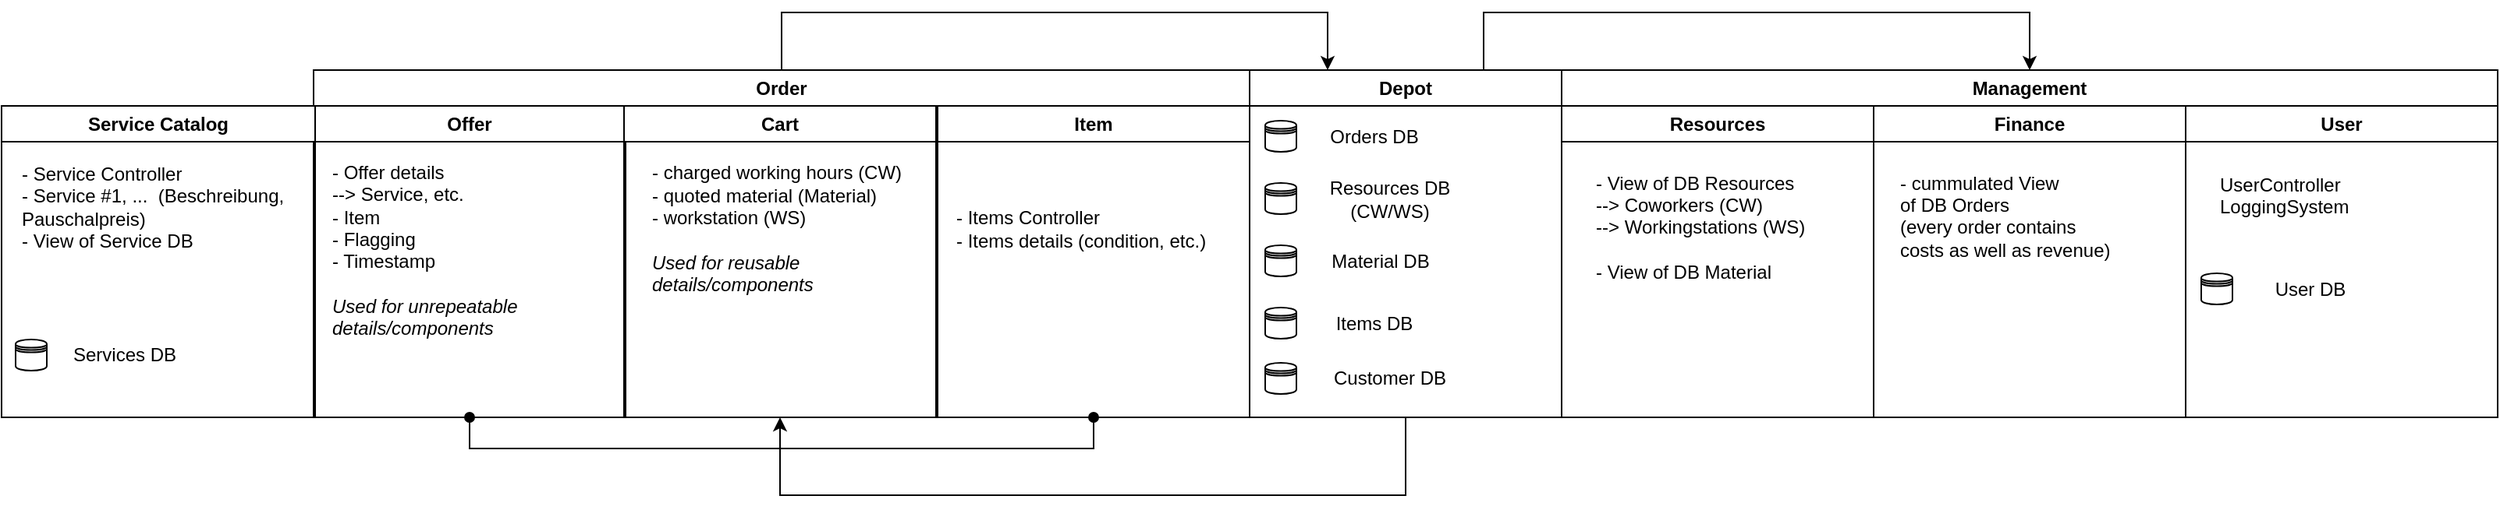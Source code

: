 <mxfile version="24.4.0" type="device" pages="3">
  <diagram id="wFE0QG_FPsp0jaGvCLVb" name="Componentdiagram">
    <mxGraphModel dx="2074" dy="1197" grid="1" gridSize="10" guides="1" tooltips="1" connect="1" arrows="1" fold="1" page="1" pageScale="1" pageWidth="1700" pageHeight="1100" math="0" shadow="0">
      <root>
        <mxCell id="0" />
        <mxCell id="1" parent="0" />
        <mxCell id="W1ltiJPSO07eua2l9TM8-40" style="edgeStyle=orthogonalEdgeStyle;rounded=0;orthogonalLoop=1;jettySize=auto;html=1;entryX=0.25;entryY=0;entryDx=0;entryDy=0;exitX=0.5;exitY=0;exitDx=0;exitDy=0;" parent="1" source="W1ltiJPSO07eua2l9TM8-48" target="W1ltiJPSO07eua2l9TM8-10" edge="1">
          <mxGeometry relative="1" as="geometry">
            <mxPoint x="640" y="117" as="sourcePoint" />
            <Array as="points">
              <mxPoint x="540" y="80" />
              <mxPoint x="890" y="80" />
            </Array>
          </mxGeometry>
        </mxCell>
        <mxCell id="W1ltiJPSO07eua2l9TM8-6" value="Management" style="swimlane;whiteSpace=wrap;html=1;" parent="1" vertex="1">
          <mxGeometry x="1040" y="117" width="600" height="223" as="geometry" />
        </mxCell>
        <mxCell id="W1ltiJPSO07eua2l9TM8-7" value="Finance" style="swimlane;whiteSpace=wrap;html=1;" parent="W1ltiJPSO07eua2l9TM8-6" vertex="1">
          <mxGeometry x="200" y="23" width="200" height="200" as="geometry">
            <mxRectangle x="199" y="30" width="60" height="30" as="alternateBounds" />
          </mxGeometry>
        </mxCell>
        <mxCell id="W1ltiJPSO07eua2l9TM8-56" value="- cummulated View&amp;nbsp;&lt;div&gt;of&amp;nbsp;&lt;span style=&quot;background-color: initial;&quot;&gt;DB Orders&amp;nbsp;&lt;/span&gt;&lt;/div&gt;&lt;div&gt;&lt;span style=&quot;background-color: initial;&quot;&gt;(every order&amp;nbsp;&lt;/span&gt;&lt;span style=&quot;background-color: initial;&quot;&gt;contains&amp;nbsp;&lt;/span&gt;&lt;/div&gt;&lt;div&gt;&lt;span style=&quot;background-color: initial;&quot;&gt;costs&amp;nbsp;&lt;/span&gt;&lt;span style=&quot;background-color: initial;&quot;&gt;as&amp;nbsp;&lt;/span&gt;&lt;span style=&quot;background-color: initial;&quot;&gt;well as revenue)&lt;/span&gt;&lt;/div&gt;&lt;div&gt;&lt;div&gt;&lt;br&gt;&lt;/div&gt;&lt;/div&gt;" style="text;html=1;align=left;verticalAlign=middle;resizable=0;points=[];autosize=1;strokeColor=none;fillColor=none;" parent="W1ltiJPSO07eua2l9TM8-7" vertex="1">
          <mxGeometry x="15" y="32.5" width="160" height="90" as="geometry" />
        </mxCell>
        <mxCell id="W1ltiJPSO07eua2l9TM8-8" value="Resources" style="swimlane;whiteSpace=wrap;html=1;" parent="W1ltiJPSO07eua2l9TM8-6" vertex="1">
          <mxGeometry y="23" width="200" height="200" as="geometry" />
        </mxCell>
        <mxCell id="W1ltiJPSO07eua2l9TM8-55" value="- View of DB Resources&lt;div&gt;--&amp;gt; Coworkers (CW)&lt;/div&gt;&lt;div style=&quot;&quot;&gt;--&amp;gt; Workingstations (WS)&lt;/div&gt;&lt;div style=&quot;&quot;&gt;&lt;br&gt;&lt;/div&gt;&lt;div style=&quot;&quot;&gt;- View of DB Material&amp;nbsp;&lt;/div&gt;" style="text;html=1;align=left;verticalAlign=middle;resizable=0;points=[];autosize=1;strokeColor=none;fillColor=none;" parent="W1ltiJPSO07eua2l9TM8-8" vertex="1">
          <mxGeometry x="20" y="32.5" width="160" height="90" as="geometry" />
        </mxCell>
        <mxCell id="W1ltiJPSO07eua2l9TM8-9" value="User" style="swimlane;whiteSpace=wrap;html=1;" parent="W1ltiJPSO07eua2l9TM8-6" vertex="1">
          <mxGeometry x="400" y="23" width="200" height="200" as="geometry">
            <mxRectangle x="199" y="30" width="60" height="30" as="alternateBounds" />
          </mxGeometry>
        </mxCell>
        <mxCell id="W1ltiJPSO07eua2l9TM8-59" value="UserController&lt;div&gt;LoggingSystem&lt;/div&gt;&lt;div&gt;&lt;br&gt;&lt;/div&gt;" style="text;html=1;align=left;verticalAlign=middle;resizable=0;points=[];autosize=1;strokeColor=none;fillColor=none;" parent="W1ltiJPSO07eua2l9TM8-9" vertex="1">
          <mxGeometry x="20" y="35" width="110" height="60" as="geometry" />
        </mxCell>
        <mxCell id="W1ltiJPSO07eua2l9TM8-60" value="" style="shape=datastore;whiteSpace=wrap;html=1;aspect=fixed;" parent="W1ltiJPSO07eua2l9TM8-9" vertex="1">
          <mxGeometry x="10" y="107.5" width="20" height="20" as="geometry" />
        </mxCell>
        <mxCell id="W1ltiJPSO07eua2l9TM8-61" value="User&lt;span style=&quot;color: rgba(0, 0, 0, 0); font-family: monospace; font-size: 0px; text-align: start; text-wrap: nowrap;&quot;&gt;%3CmxGraphModel%3E%3Croot%3E%3CmxCell%20id%3D%220%22%2F%3E%3CmxCell%20id%3D%221%22%20parent%3D%220%22%2F%3E%3CmxCell%20id%3D%222%22%20value%3D%22%22%20style%3D%22shape%3Ddatastore%3BwhiteSpace%3Dwrap%3Bhtml%3D1%3Baspect%3Dfixed%3B%22%20vertex%3D%221%22%20parent%3D%221%22%3E%3CmxGeometry%20x%3D%22440%22%20y%3D%22400%22%20width%3D%2220%22%20height%3D%2220%22%20as%3D%22geometry%22%2F%3E%3C%2FmxCell%3E%3CmxCell%20id%3D%223%22%20value%3D%22%22%20style%3D%22shape%3Ddatastore%3BwhiteSpace%3Dwrap%3Bhtml%3D1%3Baspect%3Dfixed%3B%22%20vertex%3D%221%22%20parent%3D%221%22%3E%3CmxGeometry%20x%3D%22440%22%20y%3D%22440%22%20width%3D%2220%22%20height%3D%2220%22%20as%3D%22geometry%22%2F%3E%3C%2FmxCell%3E%3CmxCell%20id%3D%224%22%20value%3D%22%22%20style%3D%22shape%3Ddatastore%3BwhiteSpace%3Dwrap%3Bhtml%3D1%3Baspect%3Dfixed%3B%22%20vertex%3D%221%22%20parent%3D%221%22%3E%3CmxGeometry%20x%3D%22440%22%20y%3D%22480%22%20width%3D%2220%22%20height%3D%2220%22%20as%3D%22geometry%22%2F%3E%3C%2FmxCell%3E%3C%2Froot%3E%3C%2FmxGraphModel%3E&lt;/span&gt;&amp;nbsp;DB" style="text;html=1;align=center;verticalAlign=middle;whiteSpace=wrap;rounded=0;" parent="W1ltiJPSO07eua2l9TM8-9" vertex="1">
          <mxGeometry x="50" y="102.5" width="60" height="30" as="geometry" />
        </mxCell>
        <mxCell id="W1ltiJPSO07eua2l9TM8-58" style="edgeStyle=orthogonalEdgeStyle;rounded=0;orthogonalLoop=1;jettySize=auto;html=1;exitX=0.75;exitY=0;exitDx=0;exitDy=0;entryX=0.5;entryY=0;entryDx=0;entryDy=0;" parent="1" source="W1ltiJPSO07eua2l9TM8-10" target="W1ltiJPSO07eua2l9TM8-6" edge="1">
          <mxGeometry relative="1" as="geometry">
            <Array as="points">
              <mxPoint x="990" y="80" />
              <mxPoint x="1340" y="80" />
            </Array>
          </mxGeometry>
        </mxCell>
        <mxCell id="W1ltiJPSO07eua2l9TM8-10" value="Depot" style="swimlane;whiteSpace=wrap;html=1;" parent="1" vertex="1">
          <mxGeometry x="840" y="117" width="200" height="223" as="geometry" />
        </mxCell>
        <mxCell id="W1ltiJPSO07eua2l9TM8-16" value="" style="shape=datastore;whiteSpace=wrap;html=1;aspect=fixed;" parent="W1ltiJPSO07eua2l9TM8-10" vertex="1">
          <mxGeometry x="10" y="32.5" width="20" height="20" as="geometry" />
        </mxCell>
        <mxCell id="W1ltiJPSO07eua2l9TM8-17" value="" style="shape=datastore;whiteSpace=wrap;html=1;aspect=fixed;" parent="W1ltiJPSO07eua2l9TM8-10" vertex="1">
          <mxGeometry x="10" y="72.5" width="20" height="20" as="geometry" />
        </mxCell>
        <mxCell id="W1ltiJPSO07eua2l9TM8-18" value="" style="shape=datastore;whiteSpace=wrap;html=1;aspect=fixed;" parent="W1ltiJPSO07eua2l9TM8-10" vertex="1">
          <mxGeometry x="10" y="112.5" width="20" height="20" as="geometry" />
        </mxCell>
        <mxCell id="W1ltiJPSO07eua2l9TM8-20" value="Orders&lt;span style=&quot;color: rgba(0, 0, 0, 0); font-family: monospace; font-size: 0px; text-align: start; text-wrap: nowrap;&quot;&gt;%3CmxGraphModel%3E%3Croot%3E%3CmxCell%20id%3D%220%22%2F%3E%3CmxCell%20id%3D%221%22%20parent%3D%220%22%2F%3E%3CmxCell%20id%3D%222%22%20value%3D%22%22%20style%3D%22shape%3Ddatastore%3BwhiteSpace%3Dwrap%3Bhtml%3D1%3Baspect%3Dfixed%3B%22%20vertex%3D%221%22%20parent%3D%221%22%3E%3CmxGeometry%20x%3D%22440%22%20y%3D%22400%22%20width%3D%2220%22%20height%3D%2220%22%20as%3D%22geometry%22%2F%3E%3C%2FmxCell%3E%3CmxCell%20id%3D%223%22%20value%3D%22%22%20style%3D%22shape%3Ddatastore%3BwhiteSpace%3Dwrap%3Bhtml%3D1%3Baspect%3Dfixed%3B%22%20vertex%3D%221%22%20parent%3D%221%22%3E%3CmxGeometry%20x%3D%22440%22%20y%3D%22440%22%20width%3D%2220%22%20height%3D%2220%22%20as%3D%22geometry%22%2F%3E%3C%2FmxCell%3E%3CmxCell%20id%3D%224%22%20value%3D%22%22%20style%3D%22shape%3Ddatastore%3BwhiteSpace%3Dwrap%3Bhtml%3D1%3Baspect%3Dfixed%3B%22%20vertex%3D%221%22%20parent%3D%221%22%3E%3CmxGeometry%20x%3D%22440%22%20y%3D%22480%22%20width%3D%2220%22%20height%3D%2220%22%20as%3D%22geometry%22%2F%3E%3C%2FmxCell%3E%3C%2Froot%3E%3C%2FmxGraphModel%3E&lt;/span&gt;&amp;nbsp;DB" style="text;html=1;align=center;verticalAlign=middle;whiteSpace=wrap;rounded=0;" parent="W1ltiJPSO07eua2l9TM8-10" vertex="1">
          <mxGeometry x="50" y="27.5" width="60" height="30" as="geometry" />
        </mxCell>
        <mxCell id="W1ltiJPSO07eua2l9TM8-21" value="&lt;div style=&quot;text-align: center;&quot;&gt;&lt;span style=&quot;background-color: initial; text-align: start;&quot;&gt;Resources&lt;/span&gt;&lt;span style=&quot;background-color: initial; text-wrap: nowrap; color: rgba(0, 0, 0, 0); font-family: monospace; font-size: 0px; text-align: start;&quot;&gt;3CmxGraphModel%3E%3Croot%3E%3CmxCell%20id%3D%220%22%2F%3E%3CmxCell%20id%3D%221%22%20parent%3D%220%22%2F%3E%3CmxCell%20id%3D%222%22%20value%3D%22%22%20style%3D%22shape%3Ddatastore%3BwhiteSpace%3Dwrap%3Bhtml%3D1%3Baspect%3Dfixed%3B%22%20vertex%3D%221%22%20parent%3D%221%22%3E%3CmxGeometry%20x%3D%22440%22%20y%3D%22400%22%20width%3D%2220%22%20height%3D%2220%22%20as%3D%22geometry%22%2F%3E%3C%2FmxCell%3E%3CmxCell%20id%3D%223%22%20value%3D%22%22%20style%3D%22shape%3Ddatastore%3BwhiteSpace%3Dwrap%3Bhtml%3D1%3Baspect%3Dfixed%3B%22%20vertex%3D%221%22%20parent%3D%221%22%3E%3CmxGeometry%20x%3D%22440%22%20y%3D%22440%22%20width%3D%2220%22%20height%3D%2220%22%20as%3D%22geometry%22%2F%3E%3C%2FmxCell%3E%3CmxCell%20id%3D%224%22%20value%3D%22%22%20style%3D%22shape%3Ddatastore%3BwhiteSpace%3Dwrap%3Bhtml%3D1%3Baspect%3Dfixed%3B%22%20vertex%3D%221%22%20parent%3D%221%22%3E%3CmxGeometry%20x%3D%22440%22%20y%3D%22480%22%20width%3D%2220%22%20height%3D%2220%22%20as%3D%22geometry%22%2F%3E%3C%2FmxCell%3E%3C%2Froot%3E%3C%2FmxGraphModel%3E&lt;/span&gt;&lt;span style=&quot;background-color: initial;&quot;&gt;&amp;nbsp;DB (CW/WS)&lt;/span&gt;&lt;/div&gt;" style="text;html=1;align=center;verticalAlign=middle;whiteSpace=wrap;rounded=0;" parent="W1ltiJPSO07eua2l9TM8-10" vertex="1">
          <mxGeometry x="40" y="67.5" width="100" height="30" as="geometry" />
        </mxCell>
        <mxCell id="W1ltiJPSO07eua2l9TM8-22" value="Material&lt;span style=&quot;color: rgba(0, 0, 0, 0); font-family: monospace; font-size: 0px; text-align: start; text-wrap: nowrap;&quot;&gt;%3CmxGraphModel%3E%3Croot%3E%3CmxCell%20id%3D%220%22%2F%3E%3CmxCell%20id%3D%221%22%20parent%3D%220%22%2F%3E%3CmxCell%20id%3D%222%22%20value%3D%22%22%20style%3D%22shape%3Ddatastore%3BwhiteSpace%3Dwrap%3Bhtml%3D1%3Baspect%3Dfixed%3B%22%20vertex%3D%221%22%20parent%3D%221%22%3E%3CmxGeometry%20x%3D%22440%22%20y%3D%22400%22%20width%3D%2220%22%20height%3D%2220%22%20as%3D%22geometry%22%2F%3E%3C%2FmxCell%3E%3CmxCell%20id%3D%223%22%20value%3D%22%22%20style%3D%22shape%3Ddatastore%3BwhiteSpace%3Dwrap%3Bhtml%3D1%3Baspect%3Dfixed%3B%22%20vertex%3D%221%22%20parent%3D%221%22%3E%3CmxGeometry%20x%3D%22440%22%20y%3D%22440%22%20width%3D%2220%22%20height%3D%2220%22%20as%3D%22geometry%22%2F%3E%3C%2FmxCell%3E%3CmxCell%20id%3D%224%22%20value%3D%22%22%20style%3D%22shape%3Ddatastore%3BwhiteSpace%3Dwrap%3Bhtml%3D1%3Baspect%3Dfixed%3B%22%20vertex%3D%221%22%20parent%3D%221%22%3E%3CmxGeometry%20x%3D%22440%22%20y%3D%22480%22%20width%3D%2220%22%20height%3D%2220%22%20as%3D%22geometry%22%2F%3E%3C%2FmxCell%3E%3C%2Froot%3E%3C%2FmxGraphModel%3E&lt;/span&gt;&amp;nbsp;DB" style="text;html=1;align=center;verticalAlign=middle;whiteSpace=wrap;rounded=0;" parent="W1ltiJPSO07eua2l9TM8-10" vertex="1">
          <mxGeometry x="54" y="107.5" width="60" height="30" as="geometry" />
        </mxCell>
        <mxCell id="W1ltiJPSO07eua2l9TM8-46" value="" style="shape=datastore;whiteSpace=wrap;html=1;aspect=fixed;" parent="W1ltiJPSO07eua2l9TM8-10" vertex="1">
          <mxGeometry x="10" y="152.5" width="20" height="20" as="geometry" />
        </mxCell>
        <mxCell id="W1ltiJPSO07eua2l9TM8-47" value="Items&lt;span style=&quot;color: rgba(0, 0, 0, 0); font-family: monospace; font-size: 0px; text-align: start; text-wrap: nowrap;&quot;&gt;%3CmxGraphModel%3E%3Croot%3E%3CmxCell%20id%3D%220%22%2F%3E%3CmxCell%20id%3D%221%22%20parent%3D%220%22%2F%3E%3CmxCell%20id%3D%222%22%20value%3D%22%22%20style%3D%22shape%3Ddatastore%3BwhiteSpace%3Dwrap%3Bhtml%3D1%3Baspect%3Dfixed%3B%22%20vertex%3D%221%22%20parent%3D%221%22%3E%3CmxGeometry%20x%3D%22440%22%20y%3D%22400%22%20width%3D%2220%22%20height%3D%2220%22%20as%3D%22geometry%22%2F%3E%3C%2FmxCell%3E%3CmxCell%20id%3D%223%22%20value%3D%22%22%20style%3D%22shape%3Ddatastore%3BwhiteSpace%3Dwrap%3Bhtml%3D1%3Baspect%3Dfixed%3B%22%20vertex%3D%221%22%20parent%3D%221%22%3E%3CmxGeometry%20x%3D%22440%22%20y%3D%22440%22%20width%3D%2220%22%20height%3D%2220%22%20as%3D%22geometry%22%2F%3E%3C%2FmxCell%3E%3CmxCell%20id%3D%224%22%20value%3D%22%22%20style%3D%22shape%3Ddatastore%3BwhiteSpace%3Dwrap%3Bhtml%3D1%3Baspect%3Dfixed%3B%22%20vertex%3D%221%22%20parent%3D%221%22%3E%3CmxGeometry%20x%3D%22440%22%20y%3D%22480%22%20width%3D%2220%22%20height%3D%2220%22%20as%3D%22geometry%22%2F%3E%3C%2FmxCell%3E%3C%2Froot%3E%3C%2FmxGraphModel%3E&lt;/span&gt;&amp;nbsp;DB" style="text;html=1;align=center;verticalAlign=middle;whiteSpace=wrap;rounded=0;" parent="W1ltiJPSO07eua2l9TM8-10" vertex="1">
          <mxGeometry x="50" y="147.5" width="60" height="30" as="geometry" />
        </mxCell>
        <mxCell id="QUwz9MTIu2IF7rHKAYBx-1" value="" style="shape=datastore;whiteSpace=wrap;html=1;aspect=fixed;" vertex="1" parent="W1ltiJPSO07eua2l9TM8-10">
          <mxGeometry x="10" y="188" width="20" height="20" as="geometry" />
        </mxCell>
        <mxCell id="QUwz9MTIu2IF7rHKAYBx-2" value="&lt;div style=&quot;text-align: center;&quot;&gt;&lt;span style=&quot;background-color: initial; text-align: start;&quot;&gt;Customer&lt;/span&gt;&lt;span style=&quot;background-color: initial; text-wrap: nowrap; color: rgba(0, 0, 0, 0); font-family: monospace; font-size: 0px; text-align: start;&quot;&gt;%3CmxGraphModel%3E%3Croot%3E%3CmxCell%20id%3D%220%22%2F%3E%3CmxCell%20id%3D%221%22%20parent%3D%220%22%2F%3E%3CmxCell%20id%3D%222%22%20value%3D%22%22%20style%3D%22shape%3Ddatastore%3BwhiteSpace%3Dwrap%3Bhtml%3D1%3Baspect%3Dfixed%3B%22%20vertex%3D%221%22%20parent%3D%221%22%3E%3CmxGeometry%20x%3D%22440%22%20y%3D%22400%22%20width%3D%2220%22%20height%3D%2220%22%20as%3D%22geometry%22%2F%3E%3C%2FmxCell%3E%3CmxCell%20id%3D%223%22%20value%3D%22%22%20style%3D%22shape%3Ddatastore%3BwhiteSpace%3Dwrap%3Bhtml%3D1%3Baspect%3Dfixed%3B%22%20vertex%3D%221%22%20parent%3D%221%22%3E%3CmxGeometry%20x%3D%22440%22%20y%3D%22440%22%20width%3D%2220%22%20height%3D%2220%22%20as%3D%22geometry%22%2F%3E%3C%2FmxCell%3E%3CmxCell%20id%3D%224%22%20value%3D%22%22%20style%3D%22shape%3Ddatastore%3BwhiteSpace%3Dwrap%3Bhtml%3D1%3Baspect%3Dfixed%3B%22%20vertex%3D%221%22%20parent%3D%221%22%3E%3CmxGeometry%20x%3D%22440%22%20y%3D%22480%22%20width%3D%2220%22%20height%3D%2220%22%20as%3D%22geometry%22%2F%3E%3C%2FmxCell%3E%3C%2Froot%3E%3C%2FmxGraphModel%3E&lt;/span&gt;&lt;span style=&quot;background-color: initial;&quot;&gt;&amp;nbsp;DB&lt;/span&gt;&lt;/div&gt;" style="text;html=1;align=center;verticalAlign=middle;whiteSpace=wrap;rounded=0;" vertex="1" parent="W1ltiJPSO07eua2l9TM8-10">
          <mxGeometry x="60" y="183" width="60" height="30" as="geometry" />
        </mxCell>
        <mxCell id="W1ltiJPSO07eua2l9TM8-30" style="edgeStyle=orthogonalEdgeStyle;rounded=0;orthogonalLoop=1;jettySize=auto;html=1;entryX=0.5;entryY=1;entryDx=0;entryDy=0;startArrow=classic;startFill=1;endArrow=none;endFill=0;exitX=0.5;exitY=1;exitDx=0;exitDy=0;" parent="1" source="W1ltiJPSO07eua2l9TM8-4" target="W1ltiJPSO07eua2l9TM8-10" edge="1">
          <mxGeometry relative="1" as="geometry">
            <Array as="points">
              <mxPoint x="539" y="390" />
              <mxPoint x="940" y="390" />
            </Array>
          </mxGeometry>
        </mxCell>
        <mxCell id="W1ltiJPSO07eua2l9TM8-48" value="Order" style="swimlane;whiteSpace=wrap;html=1;" parent="1" vertex="1">
          <mxGeometry x="240" y="117" width="600" height="223" as="geometry" />
        </mxCell>
        <mxCell id="W1ltiJPSO07eua2l9TM8-51" value="Item" style="swimlane;whiteSpace=wrap;html=1;" parent="W1ltiJPSO07eua2l9TM8-48" vertex="1">
          <mxGeometry x="400" y="23" width="200" height="200" as="geometry">
            <mxRectangle x="199" y="30" width="60" height="30" as="alternateBounds" />
          </mxGeometry>
        </mxCell>
        <mxCell id="W1ltiJPSO07eua2l9TM8-52" value="- Items Controller&lt;div&gt;- Items details (condition, etc.)&lt;/div&gt;" style="text;html=1;align=left;verticalAlign=middle;resizable=0;points=[];autosize=1;strokeColor=none;fillColor=none;" parent="W1ltiJPSO07eua2l9TM8-51" vertex="1">
          <mxGeometry x="10" y="58.5" width="180" height="40" as="geometry" />
        </mxCell>
        <mxCell id="W1ltiJPSO07eua2l9TM8-57" style="edgeStyle=orthogonalEdgeStyle;rounded=0;orthogonalLoop=1;jettySize=auto;html=1;exitX=0.5;exitY=1;exitDx=0;exitDy=0;entryX=0.5;entryY=1;entryDx=0;entryDy=0;endArrow=oval;endFill=1;startArrow=oval;startFill=1;" parent="W1ltiJPSO07eua2l9TM8-48" source="W1ltiJPSO07eua2l9TM8-3" target="W1ltiJPSO07eua2l9TM8-51" edge="1">
          <mxGeometry relative="1" as="geometry" />
        </mxCell>
        <mxCell id="W1ltiJPSO07eua2l9TM8-3" value="Offer" style="swimlane;whiteSpace=wrap;html=1;" parent="W1ltiJPSO07eua2l9TM8-48" vertex="1">
          <mxGeometry y="23" width="200" height="200" as="geometry" />
        </mxCell>
        <mxCell id="W1ltiJPSO07eua2l9TM8-31" value="- Offer details&lt;div&gt;--&amp;gt; Service, etc.&lt;/div&gt;&lt;div&gt;- Item&lt;/div&gt;&lt;div&gt;- Flagging&lt;/div&gt;&lt;div&gt;- Timestamp&lt;/div&gt;&lt;div&gt;&lt;br&gt;&lt;/div&gt;&lt;div&gt;&lt;i&gt;Used for unrepeatable&amp;nbsp;&lt;/i&gt;&lt;/div&gt;&lt;div&gt;&lt;i&gt;details/components&lt;/i&gt;&lt;/div&gt;&lt;div&gt;&lt;i&gt;&lt;br&gt;&lt;/i&gt;&lt;/div&gt;" style="text;html=1;align=left;verticalAlign=middle;resizable=0;points=[];autosize=1;strokeColor=none;fillColor=none;" parent="W1ltiJPSO07eua2l9TM8-3" vertex="1">
          <mxGeometry x="10" y="30" width="150" height="140" as="geometry" />
        </mxCell>
        <mxCell id="W1ltiJPSO07eua2l9TM8-1" value="Service Catalog" style="swimlane;whiteSpace=wrap;html=1;" parent="W1ltiJPSO07eua2l9TM8-3" vertex="1">
          <mxGeometry x="-200" width="201" height="200" as="geometry" />
        </mxCell>
        <mxCell id="W1ltiJPSO07eua2l9TM8-44" value="" style="shape=datastore;whiteSpace=wrap;html=1;aspect=fixed;" parent="W1ltiJPSO07eua2l9TM8-1" vertex="1">
          <mxGeometry x="9" y="150" width="20" height="20" as="geometry" />
        </mxCell>
        <mxCell id="W1ltiJPSO07eua2l9TM8-45" value="Services&lt;span style=&quot;color: rgba(0, 0, 0, 0); font-family: monospace; font-size: 0px; text-align: start; text-wrap: nowrap;&quot;&gt;%3CmxGraphModel%3E%3Croot%3E%3CmxCell%20id%3D%220%22%2F%3E%3CmxCell%20id%3D%221%22%20parent%3D%220%22%2F%3E%3CmxCell%20id%3D%222%22%20value%3D%22%22%20style%3D%22shape%3Ddatastore%3BwhiteSpace%3Dwrap%3Bhtml%3D1%3Baspect%3Dfixed%3B%22%20vertex%3D%221%22%20parent%3D%221%22%3E%3CmxGeometry%20x%3D%22440%22%20y%3D%22400%22%20width%3D%2220%22%20height%3D%2220%22%20as%3D%22geometry%22%2F%3E%3C%2FmxCell%3E%3CmxCell%20id%3D%223%22%20value%3D%22%22%20style%3D%22shape%3Ddatastore%3BwhiteSpace%3Dwrap%3Bhtml%3D1%3Baspect%3Dfixed%3B%22%20vertex%3D%221%22%20parent%3D%221%22%3E%3CmxGeometry%20x%3D%22440%22%20y%3D%22440%22%20width%3D%2220%22%20height%3D%2220%22%20as%3D%22geometry%22%2F%3E%3C%2FmxCell%3E%3CmxCell%20id%3D%224%22%20value%3D%22%22%20style%3D%22shape%3Ddatastore%3BwhiteSpace%3Dwrap%3Bhtml%3D1%3Baspect%3Dfixed%3B%22%20vertex%3D%221%22%20parent%3D%221%22%3E%3CmxGeometry%20x%3D%22440%22%20y%3D%22480%22%20width%3D%2220%22%20height%3D%2220%22%20as%3D%22geometry%22%2F%3E%3C%2FmxCell%3E%3C%2Froot%3E%3C%2FmxGraphModel%3E&lt;/span&gt;&amp;nbsp;DB" style="text;html=1;align=center;verticalAlign=middle;whiteSpace=wrap;rounded=0;" parent="W1ltiJPSO07eua2l9TM8-1" vertex="1">
          <mxGeometry x="49" y="145" width="60" height="30" as="geometry" />
        </mxCell>
        <mxCell id="W1ltiJPSO07eua2l9TM8-54" value="- Service Controller&lt;div&gt;- Service #1, ...&amp;nbsp; (Beschreibung,&lt;br&gt;Pauschalpreis)&lt;/div&gt;&lt;div&gt;- View of Service DB&lt;/div&gt;" style="text;html=1;align=left;verticalAlign=middle;resizable=0;points=[];autosize=1;strokeColor=none;fillColor=none;" parent="W1ltiJPSO07eua2l9TM8-1" vertex="1">
          <mxGeometry x="11" y="30" width="190" height="70" as="geometry" />
        </mxCell>
        <mxCell id="W1ltiJPSO07eua2l9TM8-4" value="Cart" style="swimlane;whiteSpace=wrap;html=1;" parent="W1ltiJPSO07eua2l9TM8-48" vertex="1">
          <mxGeometry x="199" y="23" width="200" height="200" as="geometry">
            <mxRectangle x="199" y="30" width="60" height="30" as="alternateBounds" />
          </mxGeometry>
        </mxCell>
        <mxCell id="W1ltiJPSO07eua2l9TM8-23" value="- charged working hours (CW)&lt;div&gt;- quoted material (Material)&lt;br&gt;&lt;/div&gt;&lt;div&gt;- workstation (WS)&lt;br&gt;&lt;/div&gt;&lt;div&gt;&lt;br&gt;&lt;/div&gt;&lt;div&gt;&lt;i&gt;Used for reusable details/components&lt;/i&gt;&lt;/div&gt;" style="text;html=1;align=left;verticalAlign=middle;whiteSpace=wrap;rounded=0;" parent="W1ltiJPSO07eua2l9TM8-4" vertex="1">
          <mxGeometry x="15.5" y="38.5" width="169" height="80" as="geometry" />
        </mxCell>
      </root>
    </mxGraphModel>
  </diagram>
  <diagram id="QivlkYyZNJB2OVteuL4f" name="User Interface">
    <mxGraphModel dx="2074" dy="1197" grid="1" gridSize="10" guides="1" tooltips="1" connect="1" arrows="1" fold="1" page="1" pageScale="1" pageWidth="1700" pageHeight="1100" math="0" shadow="0">
      <root>
        <mxCell id="0" />
        <mxCell id="1" parent="0" />
        <mxCell id="1GQ70-t-gzhF6L9vNXRR-1" value="&lt;div&gt;index.html&lt;/div&gt;&lt;div&gt;&lt;br&gt;&lt;/div&gt;&lt;div&gt;&lt;br&gt;&lt;/div&gt;&lt;div&gt;&lt;br&gt;&lt;/div&gt;&lt;div&gt;&lt;br&gt;&lt;/div&gt;&lt;div&gt;&lt;br&gt;&lt;/div&gt;&lt;div&gt;&lt;br&gt;&lt;/div&gt;" style="rounded=1;whiteSpace=wrap;html=1;align=center;" parent="1" vertex="1">
          <mxGeometry x="80" y="30" width="800" height="120" as="geometry" />
        </mxCell>
        <mxCell id="Uyib7y7T2AC4TdGf7A-8-30" style="edgeStyle=orthogonalEdgeStyle;rounded=1;orthogonalLoop=1;jettySize=auto;html=1;exitX=0.5;exitY=1;exitDx=0;exitDy=0;entryX=0.5;entryY=0;entryDx=0;entryDy=0;curved=0;" parent="1" source="1GQ70-t-gzhF6L9vNXRR-2" target="Uyib7y7T2AC4TdGf7A-8-12" edge="1">
          <mxGeometry relative="1" as="geometry" />
        </mxCell>
        <mxCell id="1GQ70-t-gzhF6L9vNXRR-2" value="&lt;font color=&quot;#000000&quot;&gt;Service Catalog&lt;/font&gt;" style="rounded=1;whiteSpace=wrap;html=1;fillColor=#FFFFFF;" parent="1" vertex="1">
          <mxGeometry x="110" y="70" width="80" height="40" as="geometry" />
        </mxCell>
        <mxCell id="Uyib7y7T2AC4TdGf7A-8-29" style="edgeStyle=orthogonalEdgeStyle;rounded=1;orthogonalLoop=1;jettySize=auto;html=1;exitX=0.5;exitY=1;exitDx=0;exitDy=0;entryX=0.5;entryY=0;entryDx=0;entryDy=0;curved=0;" parent="1" source="1GQ70-t-gzhF6L9vNXRR-3" target="Uyib7y7T2AC4TdGf7A-8-13" edge="1">
          <mxGeometry relative="1" as="geometry" />
        </mxCell>
        <mxCell id="1GQ70-t-gzhF6L9vNXRR-3" value="&lt;font color=&quot;#000000&quot;&gt;New Offer&lt;/font&gt;" style="rounded=1;whiteSpace=wrap;html=1;fillColor=#FFFFFF;" parent="1" vertex="1">
          <mxGeometry x="220" y="70" width="80" height="40" as="geometry" />
        </mxCell>
        <mxCell id="Uyib7y7T2AC4TdGf7A-8-28" style="edgeStyle=orthogonalEdgeStyle;rounded=1;orthogonalLoop=1;jettySize=auto;html=1;exitX=0.5;exitY=1;exitDx=0;exitDy=0;entryX=0.5;entryY=0;entryDx=0;entryDy=0;curved=0;" parent="1" source="1GQ70-t-gzhF6L9vNXRR-4" target="Uyib7y7T2AC4TdGf7A-8-14" edge="1">
          <mxGeometry relative="1" as="geometry" />
        </mxCell>
        <mxCell id="1GQ70-t-gzhF6L9vNXRR-4" value="&lt;font color=&quot;#000000&quot;&gt;New Customer&lt;/font&gt;" style="rounded=1;whiteSpace=wrap;html=1;fillColor=#FFFFFF;" parent="1" vertex="1">
          <mxGeometry x="330" y="70" width="80" height="40" as="geometry" />
        </mxCell>
        <mxCell id="Uyib7y7T2AC4TdGf7A-8-27" style="edgeStyle=orthogonalEdgeStyle;rounded=1;orthogonalLoop=1;jettySize=auto;html=1;exitX=0.5;exitY=1;exitDx=0;exitDy=0;entryX=0.5;entryY=0;entryDx=0;entryDy=0;curved=0;" parent="1" source="1GQ70-t-gzhF6L9vNXRR-5" target="Uyib7y7T2AC4TdGf7A-8-18" edge="1">
          <mxGeometry relative="1" as="geometry" />
        </mxCell>
        <mxCell id="1GQ70-t-gzhF6L9vNXRR-5" value="&lt;font color=&quot;#000000&quot;&gt;Resources&lt;/font&gt;" style="rounded=1;whiteSpace=wrap;html=1;fillColor=#FFFFFF;" parent="1" vertex="1">
          <mxGeometry x="440" y="70" width="80" height="40" as="geometry" />
        </mxCell>
        <mxCell id="Uyib7y7T2AC4TdGf7A-8-26" style="edgeStyle=orthogonalEdgeStyle;rounded=1;orthogonalLoop=1;jettySize=auto;html=1;exitX=0.5;exitY=1;exitDx=0;exitDy=0;entryX=0.5;entryY=0;entryDx=0;entryDy=0;curved=0;" parent="1" source="1GQ70-t-gzhF6L9vNXRR-6" target="Uyib7y7T2AC4TdGf7A-8-19" edge="1">
          <mxGeometry relative="1" as="geometry" />
        </mxCell>
        <mxCell id="1GQ70-t-gzhF6L9vNXRR-6" value="&lt;font color=&quot;#000000&quot;&gt;Depot&lt;/font&gt;" style="rounded=1;whiteSpace=wrap;html=1;fillColor=#FFFFFF;" parent="1" vertex="1">
          <mxGeometry x="550" y="70" width="80" height="40" as="geometry" />
        </mxCell>
        <mxCell id="Uyib7y7T2AC4TdGf7A-8-25" style="edgeStyle=orthogonalEdgeStyle;rounded=1;orthogonalLoop=1;jettySize=auto;html=1;exitX=0.5;exitY=1;exitDx=0;exitDy=0;entryX=0.5;entryY=0;entryDx=0;entryDy=0;curved=0;" parent="1" source="1GQ70-t-gzhF6L9vNXRR-8" target="Uyib7y7T2AC4TdGf7A-8-20" edge="1">
          <mxGeometry relative="1" as="geometry" />
        </mxCell>
        <mxCell id="1GQ70-t-gzhF6L9vNXRR-8" value="&lt;font color=&quot;#000000&quot;&gt;Branch-&lt;br&gt;Management&lt;/font&gt;" style="rounded=1;whiteSpace=wrap;html=1;fillColor=#FFFFFF;" parent="1" vertex="1">
          <mxGeometry x="660" y="70" width="100" height="40" as="geometry" />
        </mxCell>
        <mxCell id="Uyib7y7T2AC4TdGf7A-8-32" style="edgeStyle=orthogonalEdgeStyle;rounded=0;orthogonalLoop=1;jettySize=auto;html=1;exitX=0.5;exitY=1;exitDx=0;exitDy=0;entryX=0.5;entryY=0;entryDx=0;entryDy=0;" parent="1" source="Uyib7y7T2AC4TdGf7A-8-12" target="Uyib7y7T2AC4TdGf7A-8-31" edge="1">
          <mxGeometry relative="1" as="geometry" />
        </mxCell>
        <mxCell id="Uyib7y7T2AC4TdGf7A-8-12" value="catalog.html" style="rounded=1;whiteSpace=wrap;html=1;" parent="1" vertex="1">
          <mxGeometry x="90" y="240" width="80" height="40" as="geometry" />
        </mxCell>
        <mxCell id="Uyib7y7T2AC4TdGf7A-8-54" style="edgeStyle=orthogonalEdgeStyle;rounded=1;orthogonalLoop=1;jettySize=auto;html=1;exitX=1;exitY=0.5;exitDx=0;exitDy=0;entryX=0;entryY=0.5;entryDx=0;entryDy=0;curved=0;" parent="1" source="Uyib7y7T2AC4TdGf7A-8-13" target="Uyib7y7T2AC4TdGf7A-8-14" edge="1">
          <mxGeometry relative="1" as="geometry" />
        </mxCell>
        <mxCell id="-GKjWgDa1A-sFB89uYIv-11" style="edgeStyle=orthogonalEdgeStyle;rounded=1;orthogonalLoop=1;jettySize=auto;html=1;exitX=0.875;exitY=1.017;exitDx=0;exitDy=0;entryX=0.25;entryY=0;entryDx=0;entryDy=0;exitPerimeter=0;curved=0;" edge="1" parent="1" source="Uyib7y7T2AC4TdGf7A-8-13" target="Uyib7y7T2AC4TdGf7A-8-56">
          <mxGeometry relative="1" as="geometry" />
        </mxCell>
        <mxCell id="-GKjWgDa1A-sFB89uYIv-24" style="edgeStyle=orthogonalEdgeStyle;rounded=1;orthogonalLoop=1;jettySize=auto;html=1;exitX=0.25;exitY=1;exitDx=0;exitDy=0;entryX=0.25;entryY=0;entryDx=0;entryDy=0;curved=0;" edge="1" parent="1" source="Uyib7y7T2AC4TdGf7A-8-13" target="-GKjWgDa1A-sFB89uYIv-4">
          <mxGeometry relative="1" as="geometry" />
        </mxCell>
        <mxCell id="Uyib7y7T2AC4TdGf7A-8-13" value="newoffer.html" style="rounded=1;whiteSpace=wrap;html=1;" parent="1" vertex="1">
          <mxGeometry x="190" y="240" width="80" height="40" as="geometry" />
        </mxCell>
        <mxCell id="Uyib7y7T2AC4TdGf7A-8-14" value="newcustomer&lt;br&gt;.html" style="rounded=1;whiteSpace=wrap;html=1;" parent="1" vertex="1">
          <mxGeometry x="290" y="240" width="80" height="40" as="geometry" />
        </mxCell>
        <mxCell id="Uyib7y7T2AC4TdGf7A-8-16" value="logout.html" style="rounded=1;whiteSpace=wrap;html=1;" parent="1" vertex="1">
          <mxGeometry x="790" y="240" width="80" height="40" as="geometry" />
        </mxCell>
        <mxCell id="Uyib7y7T2AC4TdGf7A-8-38" style="edgeStyle=orthogonalEdgeStyle;rounded=1;orthogonalLoop=1;jettySize=auto;html=1;exitX=0.5;exitY=1;exitDx=0;exitDy=0;curved=0;" parent="1" source="Uyib7y7T2AC4TdGf7A-8-18" target="Uyib7y7T2AC4TdGf7A-8-35" edge="1">
          <mxGeometry relative="1" as="geometry" />
        </mxCell>
        <mxCell id="Uyib7y7T2AC4TdGf7A-8-39" style="edgeStyle=orthogonalEdgeStyle;rounded=1;orthogonalLoop=1;jettySize=auto;html=1;exitX=0.5;exitY=1;exitDx=0;exitDy=0;entryX=0.5;entryY=0;entryDx=0;entryDy=0;curved=0;" parent="1" source="Uyib7y7T2AC4TdGf7A-8-18" target="Uyib7y7T2AC4TdGf7A-8-36" edge="1">
          <mxGeometry relative="1" as="geometry" />
        </mxCell>
        <mxCell id="Uyib7y7T2AC4TdGf7A-8-18" value="view-of-resources.html" style="rounded=1;whiteSpace=wrap;html=1;" parent="1" vertex="1">
          <mxGeometry x="390" y="240" width="80" height="40" as="geometry" />
        </mxCell>
        <mxCell id="Uyib7y7T2AC4TdGf7A-8-43" style="edgeStyle=orthogonalEdgeStyle;rounded=1;orthogonalLoop=1;jettySize=auto;html=1;exitX=0.5;exitY=1;exitDx=0;exitDy=0;curved=0;" parent="1" source="Uyib7y7T2AC4TdGf7A-8-19" target="Uyib7y7T2AC4TdGf7A-8-33" edge="1">
          <mxGeometry relative="1" as="geometry">
            <Array as="points">
              <mxPoint x="530" y="380" />
              <mxPoint x="410" y="380" />
            </Array>
          </mxGeometry>
        </mxCell>
        <mxCell id="Uyib7y7T2AC4TdGf7A-8-44" style="edgeStyle=orthogonalEdgeStyle;rounded=1;orthogonalLoop=1;jettySize=auto;html=1;exitX=0.5;exitY=1;exitDx=0;exitDy=0;curved=0;" parent="1" source="Uyib7y7T2AC4TdGf7A-8-19" target="Uyib7y7T2AC4TdGf7A-8-40" edge="1">
          <mxGeometry relative="1" as="geometry">
            <Array as="points">
              <mxPoint x="530" y="380" />
              <mxPoint x="500" y="380" />
            </Array>
          </mxGeometry>
        </mxCell>
        <mxCell id="Uyib7y7T2AC4TdGf7A-8-45" style="edgeStyle=orthogonalEdgeStyle;rounded=1;orthogonalLoop=1;jettySize=auto;html=1;exitX=0.5;exitY=1;exitDx=0;exitDy=0;curved=0;" parent="1" source="Uyib7y7T2AC4TdGf7A-8-19" target="Uyib7y7T2AC4TdGf7A-8-41" edge="1">
          <mxGeometry relative="1" as="geometry">
            <Array as="points">
              <mxPoint x="530" y="380" />
              <mxPoint x="590" y="380" />
            </Array>
          </mxGeometry>
        </mxCell>
        <mxCell id="Uyib7y7T2AC4TdGf7A-8-46" style="edgeStyle=orthogonalEdgeStyle;rounded=1;orthogonalLoop=1;jettySize=auto;html=1;exitX=0.5;exitY=1;exitDx=0;exitDy=0;curved=0;" parent="1" source="Uyib7y7T2AC4TdGf7A-8-19" target="Uyib7y7T2AC4TdGf7A-8-42" edge="1">
          <mxGeometry relative="1" as="geometry">
            <Array as="points">
              <mxPoint x="530" y="380" />
              <mxPoint x="680" y="380" />
            </Array>
          </mxGeometry>
        </mxCell>
        <mxCell id="Uyib7y7T2AC4TdGf7A-8-19" value="depot.html" style="rounded=1;whiteSpace=wrap;html=1;" parent="1" vertex="1">
          <mxGeometry x="490" y="240" width="80" height="40" as="geometry" />
        </mxCell>
        <mxCell id="Uyib7y7T2AC4TdGf7A-8-49" style="edgeStyle=orthogonalEdgeStyle;rounded=1;orthogonalLoop=1;jettySize=auto;html=1;exitX=0.5;exitY=1;exitDx=0;exitDy=0;entryX=0.5;entryY=0;entryDx=0;entryDy=0;curved=0;" parent="1" source="Uyib7y7T2AC4TdGf7A-8-20" target="Uyib7y7T2AC4TdGf7A-8-47" edge="1">
          <mxGeometry relative="1" as="geometry" />
        </mxCell>
        <mxCell id="Uyib7y7T2AC4TdGf7A-8-50" style="edgeStyle=orthogonalEdgeStyle;rounded=1;orthogonalLoop=1;jettySize=auto;html=1;exitX=0.5;exitY=1;exitDx=0;exitDy=0;curved=0;" parent="1" source="Uyib7y7T2AC4TdGf7A-8-20" target="Uyib7y7T2AC4TdGf7A-8-48" edge="1">
          <mxGeometry relative="1" as="geometry" />
        </mxCell>
        <mxCell id="Uyib7y7T2AC4TdGf7A-8-20" value="management&lt;br&gt;.html" style="rounded=1;whiteSpace=wrap;html=1;" parent="1" vertex="1">
          <mxGeometry x="590" y="240" width="80" height="40" as="geometry" />
        </mxCell>
        <mxCell id="Uyib7y7T2AC4TdGf7A-8-21" value="login.html" style="rounded=1;whiteSpace=wrap;html=1;" parent="1" vertex="1">
          <mxGeometry x="690" y="240" width="80" height="40" as="geometry" />
        </mxCell>
        <mxCell id="Uyib7y7T2AC4TdGf7A-8-31" value="service-xy&lt;br&gt;.html" style="rounded=1;whiteSpace=wrap;html=1;" parent="1" vertex="1">
          <mxGeometry x="90" y="300" width="80" height="40" as="geometry" />
        </mxCell>
        <mxCell id="Uyib7y7T2AC4TdGf7A-8-33" value="view-of-orders&lt;br&gt;.html" style="rounded=1;whiteSpace=wrap;html=1;" parent="1" vertex="1">
          <mxGeometry x="370" y="410" width="80" height="40" as="geometry" />
        </mxCell>
        <mxCell id="Uyib7y7T2AC4TdGf7A-8-35" value="resources-coworkers&lt;br&gt;.html" style="rounded=1;whiteSpace=wrap;html=1;" parent="1" vertex="1">
          <mxGeometry x="310" y="320" width="80" height="40" as="geometry" />
        </mxCell>
        <mxCell id="Uyib7y7T2AC4TdGf7A-8-36" value="resources-workstations&lt;br&gt;.html" style="rounded=1;whiteSpace=wrap;html=1;" parent="1" vertex="1">
          <mxGeometry x="400" y="320" width="80" height="40" as="geometry" />
        </mxCell>
        <mxCell id="Uyib7y7T2AC4TdGf7A-8-40" value="view-of-material.html" style="rounded=1;whiteSpace=wrap;html=1;" parent="1" vertex="1">
          <mxGeometry x="460" y="410" width="80" height="40" as="geometry" />
        </mxCell>
        <mxCell id="Uyib7y7T2AC4TdGf7A-8-41" value="view-of-items.html" style="rounded=1;whiteSpace=wrap;html=1;" parent="1" vertex="1">
          <mxGeometry x="550" y="410" width="80" height="40" as="geometry" />
        </mxCell>
        <mxCell id="Uyib7y7T2AC4TdGf7A-8-42" value="view-of-users.html" style="rounded=1;whiteSpace=wrap;html=1;" parent="1" vertex="1">
          <mxGeometry x="640" y="410" width="80" height="40" as="geometry" />
        </mxCell>
        <mxCell id="Uyib7y7T2AC4TdGf7A-8-47" value="&lt;span style=&quot;font-weight: normal;&quot;&gt;management-finance.html&lt;/span&gt;" style="rounded=1;whiteSpace=wrap;html=1;fontStyle=1" parent="1" vertex="1">
          <mxGeometry x="550" y="320" width="80" height="40" as="geometry" />
        </mxCell>
        <mxCell id="-GKjWgDa1A-sFB89uYIv-8" style="edgeStyle=orthogonalEdgeStyle;rounded=0;orthogonalLoop=1;jettySize=auto;html=1;exitX=1;exitY=0.75;exitDx=0;exitDy=0;entryX=0;entryY=0.75;entryDx=0;entryDy=0;" edge="1" parent="1" source="Uyib7y7T2AC4TdGf7A-8-48" target="-GKjWgDa1A-sFB89uYIv-6">
          <mxGeometry relative="1" as="geometry" />
        </mxCell>
        <mxCell id="Uyib7y7T2AC4TdGf7A-8-48" value="management-users.html" style="rounded=1;whiteSpace=wrap;html=1;" parent="1" vertex="1">
          <mxGeometry x="640" y="320" width="80" height="40" as="geometry" />
        </mxCell>
        <mxCell id="Uyib7y7T2AC4TdGf7A-8-56" value="newitem&lt;br&gt;.html" style="rounded=1;whiteSpace=wrap;html=1;" parent="1" vertex="1">
          <mxGeometry x="270" y="410" width="80" height="40" as="geometry" />
        </mxCell>
        <mxCell id="-GKjWgDa1A-sFB89uYIv-21" style="edgeStyle=orthogonalEdgeStyle;rounded=0;orthogonalLoop=1;jettySize=auto;html=1;exitX=0;exitY=0.5;exitDx=0;exitDy=0;" edge="1" parent="1" source="-GKjWgDa1A-sFB89uYIv-4" target="-GKjWgDa1A-sFB89uYIv-19">
          <mxGeometry relative="1" as="geometry" />
        </mxCell>
        <mxCell id="-GKjWgDa1A-sFB89uYIv-4" value="&lt;font color=&quot;#000000&quot;&gt;Bezahlen&lt;/font&gt;" style="rounded=1;whiteSpace=wrap;html=1;fillColor=#FFFFFF;" vertex="1" parent="1">
          <mxGeometry x="160" y="360" width="80" height="40" as="geometry" />
        </mxCell>
        <mxCell id="-GKjWgDa1A-sFB89uYIv-10" style="edgeStyle=orthogonalEdgeStyle;rounded=0;orthogonalLoop=1;jettySize=auto;html=1;exitX=0;exitY=0.25;exitDx=0;exitDy=0;entryX=1;entryY=0.25;entryDx=0;entryDy=0;" edge="1" parent="1" source="-GKjWgDa1A-sFB89uYIv-6" target="Uyib7y7T2AC4TdGf7A-8-48">
          <mxGeometry relative="1" as="geometry" />
        </mxCell>
        <mxCell id="-GKjWgDa1A-sFB89uYIv-6" value="&lt;font color=&quot;#000000&quot;&gt;Create new User&lt;/font&gt;" style="rounded=1;whiteSpace=wrap;html=1;fillColor=#FFFFFF;" vertex="1" parent="1">
          <mxGeometry x="740" y="320" width="80" height="40" as="geometry" />
        </mxCell>
        <mxCell id="-GKjWgDa1A-sFB89uYIv-14" style="edgeStyle=orthogonalEdgeStyle;rounded=1;orthogonalLoop=1;jettySize=auto;html=1;exitX=0.5;exitY=1;exitDx=0;exitDy=0;entryX=0.5;entryY=0;entryDx=0;entryDy=0;curved=0;" edge="1" parent="1" source="-GKjWgDa1A-sFB89uYIv-12" target="Uyib7y7T2AC4TdGf7A-8-21">
          <mxGeometry relative="1" as="geometry" />
        </mxCell>
        <mxCell id="-GKjWgDa1A-sFB89uYIv-15" style="edgeStyle=orthogonalEdgeStyle;rounded=1;orthogonalLoop=1;jettySize=auto;html=1;exitX=0.5;exitY=1;exitDx=0;exitDy=0;entryX=0.5;entryY=0;entryDx=0;entryDy=0;curved=0;" edge="1" parent="1" source="-GKjWgDa1A-sFB89uYIv-12" target="Uyib7y7T2AC4TdGf7A-8-16">
          <mxGeometry relative="1" as="geometry" />
        </mxCell>
        <mxCell id="-GKjWgDa1A-sFB89uYIv-12" value="&lt;font color=&quot;#000000&quot;&gt;Login/&lt;br&gt;Logout&lt;/font&gt;" style="rounded=1;whiteSpace=wrap;html=1;fillColor=#FFFFFF;" vertex="1" parent="1">
          <mxGeometry x="790" y="70" width="60" height="40" as="geometry" />
        </mxCell>
        <mxCell id="-GKjWgDa1A-sFB89uYIv-27" style="edgeStyle=orthogonalEdgeStyle;rounded=0;orthogonalLoop=1;jettySize=auto;html=1;exitX=1;exitY=0.5;exitDx=0;exitDy=0;entryX=0;entryY=0.5;entryDx=0;entryDy=0;" edge="1" parent="1" source="-GKjWgDa1A-sFB89uYIv-19" target="-GKjWgDa1A-sFB89uYIv-26">
          <mxGeometry relative="1" as="geometry" />
        </mxCell>
        <mxCell id="-GKjWgDa1A-sFB89uYIv-19" value="neworder&lt;br&gt;.html" style="rounded=1;whiteSpace=wrap;html=1;" vertex="1" parent="1">
          <mxGeometry x="80" y="410" width="80" height="40" as="geometry" />
        </mxCell>
        <mxCell id="-GKjWgDa1A-sFB89uYIv-26" value="orderdetails&lt;br&gt;.html" style="rounded=1;whiteSpace=wrap;html=1;" vertex="1" parent="1">
          <mxGeometry x="180" y="410" width="80" height="40" as="geometry" />
        </mxCell>
      </root>
    </mxGraphModel>
  </diagram>
  <diagram id="TGmc4VOU6lZJOldqb9QB" name="Contextdiagram">
    <mxGraphModel dx="2074" dy="1197" grid="1" gridSize="10" guides="1" tooltips="1" connect="1" arrows="1" fold="1" page="1" pageScale="1" pageWidth="1700" pageHeight="1100" math="0" shadow="0">
      <root>
        <mxCell id="0" />
        <mxCell id="1" parent="0" />
      </root>
    </mxGraphModel>
  </diagram>
</mxfile>
